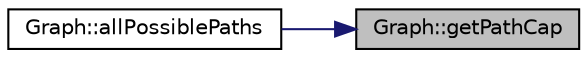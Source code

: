 digraph "Graph::getPathCap"
{
 // LATEX_PDF_SIZE
  edge [fontname="Helvetica",fontsize="10",labelfontname="Helvetica",labelfontsize="10"];
  node [fontname="Helvetica",fontsize="10",shape=record];
  rankdir="RL";
  Node1 [label="Graph::getPathCap",height=0.2,width=0.4,color="black", fillcolor="grey75", style="filled", fontcolor="black",tooltip=" "];
  Node1 -> Node2 [dir="back",color="midnightblue",fontsize="10",style="solid",fontname="Helvetica"];
  Node2 [label="Graph::allPossiblePaths",height=0.2,width=0.4,color="black", fillcolor="white", style="filled",URL="$class_graph.html#a3674e777846e86dcb0706e34bff03210",tooltip=" "];
}

